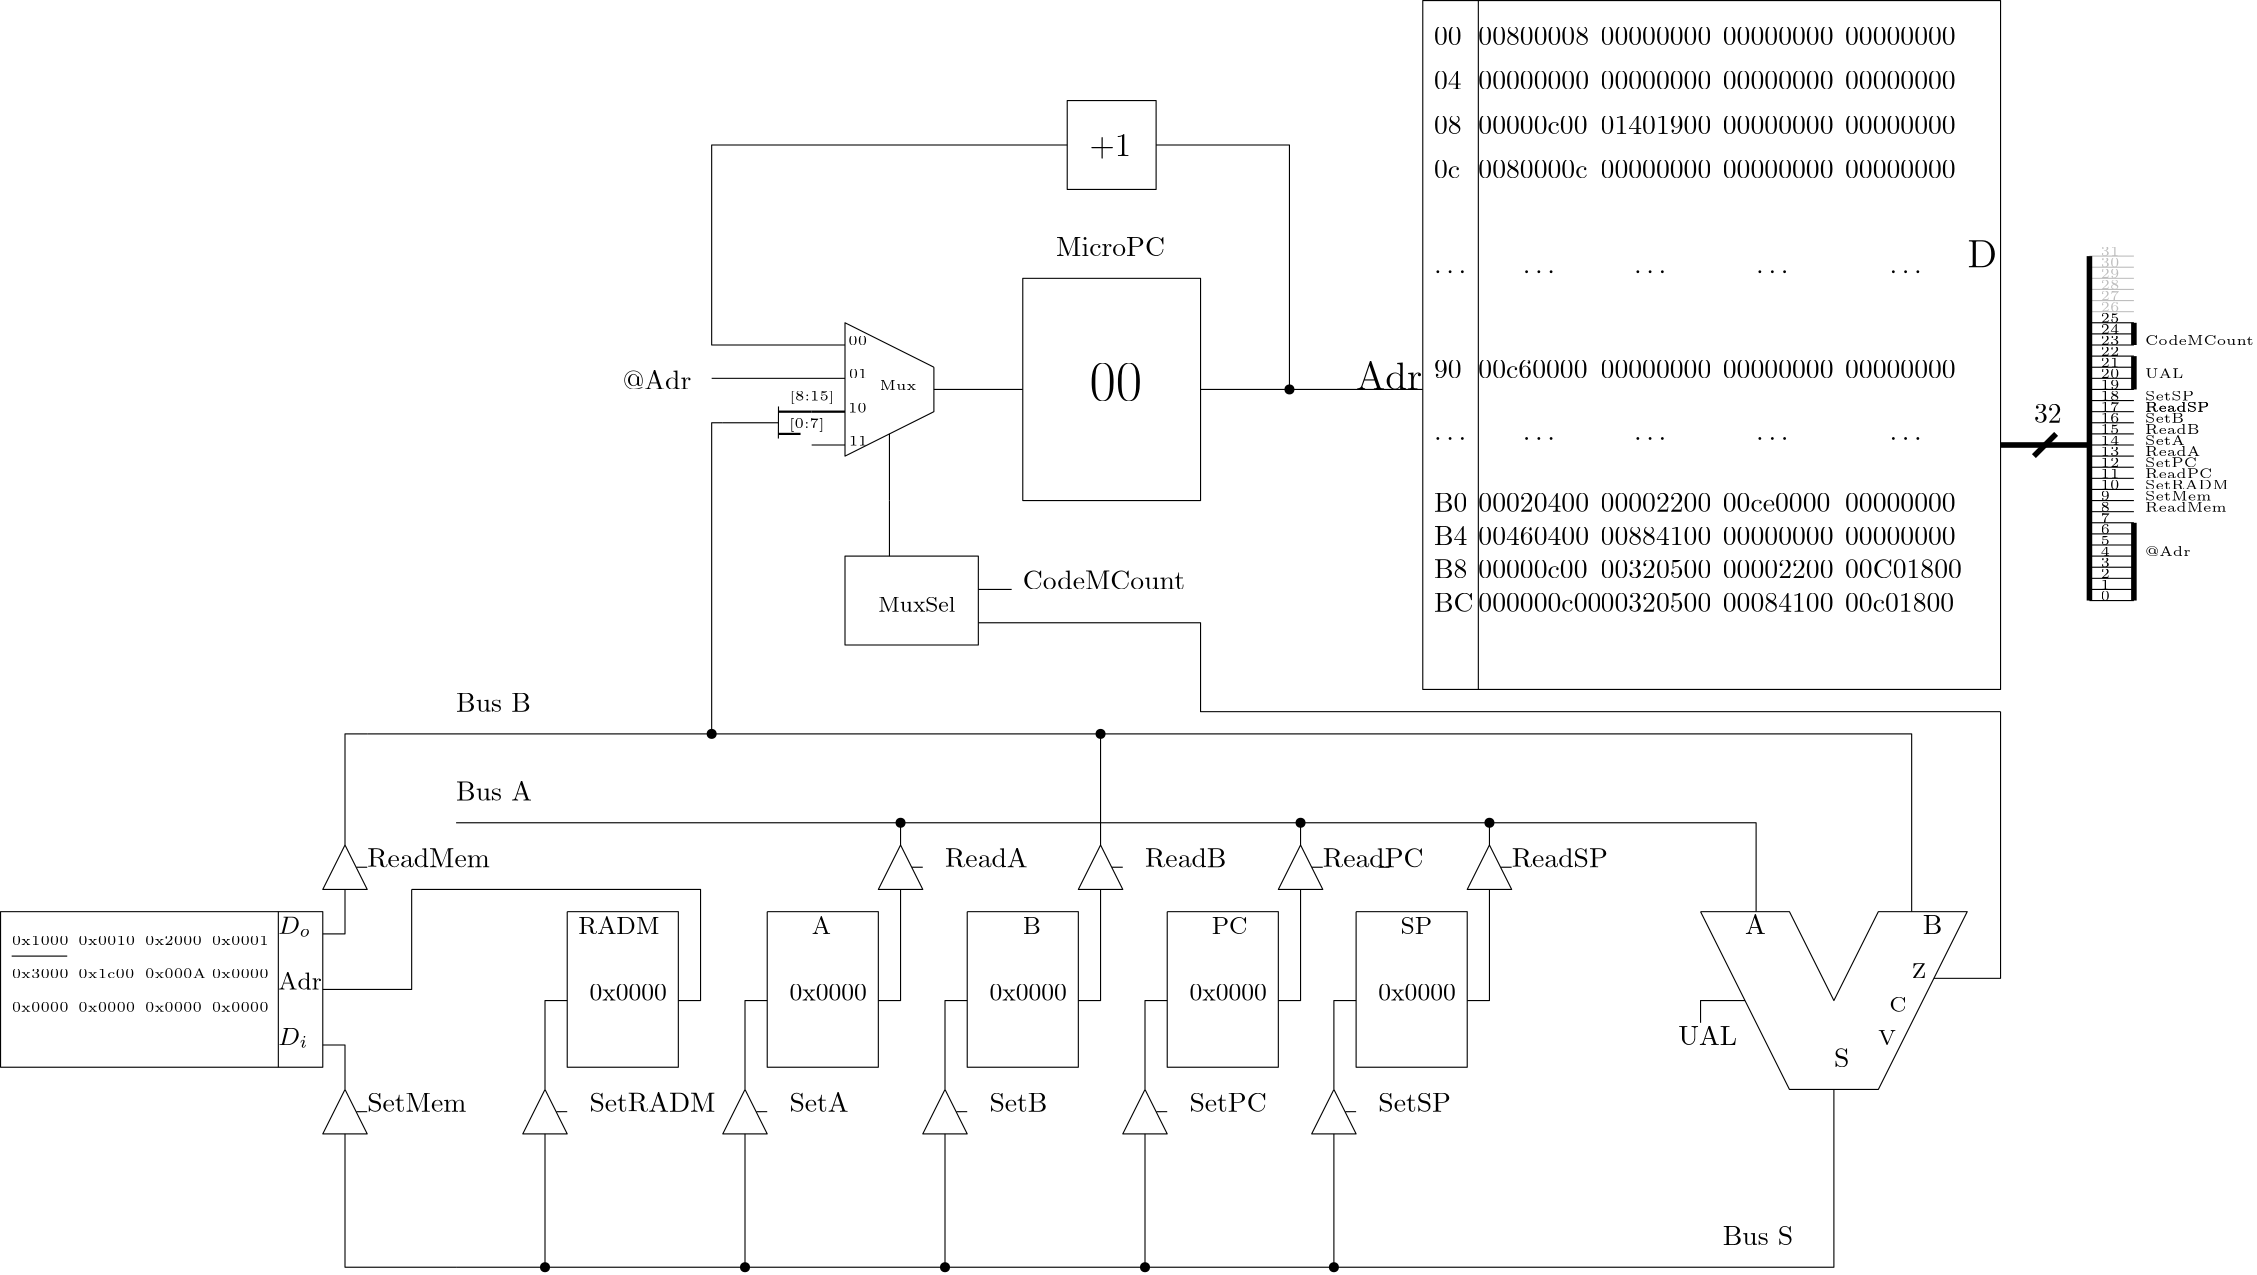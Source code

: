 <?xml version="1.0"?>
<!DOCTYPE ipe SYSTEM "ipe.dtd">
<ipe version="70107" creator="Ipe 7.1.8">
<info created="D:20150822125759" modified="D:20150826112631"/>
<ipestyle name="basic">
<symbol name="arrow/arc(spx)">
<path stroke="sym-stroke" fill="sym-stroke" pen="sym-pen">
0 0 m
-1 0.333 l
-1 -0.333 l
h
</path>
</symbol>
<symbol name="arrow/farc(spx)">
<path stroke="sym-stroke" fill="white" pen="sym-pen">
0 0 m
-1 0.333 l
-1 -0.333 l
h
</path>
</symbol>
<symbol name="arrow/ptarc(spx)">
<path stroke="sym-stroke" fill="sym-stroke" pen="sym-pen">
0 0 m
-1 0.333 l
-0.8 0 l
-1 -0.333 l
h
</path>
</symbol>
<symbol name="arrow/fptarc(spx)">
<path stroke="sym-stroke" fill="white" pen="sym-pen">
0 0 m
-1 0.333 l
-0.8 0 l
-1 -0.333 l
h
</path>
</symbol>
<symbol name="mark/circle(sx)" transformations="translations">
<path fill="sym-stroke">
0.6 0 0 0.6 0 0 e
0.4 0 0 0.4 0 0 e
</path>
</symbol>
<symbol name="mark/disk(sx)" transformations="translations">
<path fill="sym-stroke">
0.6 0 0 0.6 0 0 e
</path>
</symbol>
<symbol name="mark/fdisk(sfx)" transformations="translations">
<group>
<path fill="sym-fill">
0.5 0 0 0.5 0 0 e
</path>
<path fill="sym-stroke" fillrule="eofill">
0.6 0 0 0.6 0 0 e
0.4 0 0 0.4 0 0 e
</path>
</group>
</symbol>
<symbol name="mark/box(sx)" transformations="translations">
<path fill="sym-stroke" fillrule="eofill">
-0.6 -0.6 m
0.6 -0.6 l
0.6 0.6 l
-0.6 0.6 l
h
-0.4 -0.4 m
0.4 -0.4 l
0.4 0.4 l
-0.4 0.4 l
h
</path>
</symbol>
<symbol name="mark/square(sx)" transformations="translations">
<path fill="sym-stroke">
-0.6 -0.6 m
0.6 -0.6 l
0.6 0.6 l
-0.6 0.6 l
h
</path>
</symbol>
<symbol name="mark/fsquare(sfx)" transformations="translations">
<group>
<path fill="sym-fill">
-0.5 -0.5 m
0.5 -0.5 l
0.5 0.5 l
-0.5 0.5 l
h
</path>
<path fill="sym-stroke" fillrule="eofill">
-0.6 -0.6 m
0.6 -0.6 l
0.6 0.6 l
-0.6 0.6 l
h
-0.4 -0.4 m
0.4 -0.4 l
0.4 0.4 l
-0.4 0.4 l
h
</path>
</group>
</symbol>
<symbol name="mark/cross(sx)" transformations="translations">
<group>
<path fill="sym-stroke">
-0.43 -0.57 m
0.57 0.43 l
0.43 0.57 l
-0.57 -0.43 l
h
</path>
<path fill="sym-stroke">
-0.43 0.57 m
0.57 -0.43 l
0.43 -0.57 l
-0.57 0.43 l
h
</path>
</group>
</symbol>
<symbol name="arrow/fnormal(spx)">
<path stroke="sym-stroke" fill="white" pen="sym-pen">
0 0 m
-1 0.333 l
-1 -0.333 l
h
</path>
</symbol>
<symbol name="arrow/pointed(spx)">
<path stroke="sym-stroke" fill="sym-stroke" pen="sym-pen">
0 0 m
-1 0.333 l
-0.8 0 l
-1 -0.333 l
h
</path>
</symbol>
<symbol name="arrow/fpointed(spx)">
<path stroke="sym-stroke" fill="white" pen="sym-pen">
0 0 m
-1 0.333 l
-0.8 0 l
-1 -0.333 l
h
</path>
</symbol>
<symbol name="arrow/linear(spx)">
<path stroke="sym-stroke" pen="sym-pen">
-1 0.333 m
0 0 l
-1 -0.333 l
</path>
</symbol>
<symbol name="arrow/fdouble(spx)">
<path stroke="sym-stroke" fill="white" pen="sym-pen">
0 0 m
-1 0.333 l
-1 -0.333 l
h
-1 0 m
-2 0.333 l
-2 -0.333 l
h
</path>
</symbol>
<symbol name="arrow/double(spx)">
<path stroke="sym-stroke" fill="sym-stroke" pen="sym-pen">
0 0 m
-1 0.333 l
-1 -0.333 l
h
-1 0 m
-2 0.333 l
-2 -0.333 l
h
</path>
</symbol>
<pen name="heavier" value="0.8"/>
<pen name="fat" value="1.2"/>
<pen name="ultrafat" value="2"/>
<symbolsize name="large" value="5"/>
<symbolsize name="small" value="2"/>
<symbolsize name="tiny" value="1.1"/>
<arrowsize name="large" value="10"/>
<arrowsize name="small" value="5"/>
<arrowsize name="tiny" value="3"/>
<color name="red" value="1 0 0"/>
<color name="green" value="0 1 0"/>
<color name="blue" value="0 0 1"/>
<color name="yellow" value="1 1 0"/>
<color name="orange" value="1 0.647 0"/>
<color name="gold" value="1 0.843 0"/>
<color name="purple" value="0.627 0.125 0.941"/>
<color name="gray" value="0.745"/>
<color name="brown" value="0.647 0.165 0.165"/>
<color name="navy" value="0 0 0.502"/>
<color name="pink" value="1 0.753 0.796"/>
<color name="seagreen" value="0.18 0.545 0.341"/>
<color name="turquoise" value="0.251 0.878 0.816"/>
<color name="violet" value="0.933 0.51 0.933"/>
<color name="darkblue" value="0 0 0.545"/>
<color name="darkcyan" value="0 0.545 0.545"/>
<color name="darkgray" value="0.663"/>
<color name="darkgreen" value="0 0.392 0"/>
<color name="darkmagenta" value="0.545 0 0.545"/>
<color name="darkorange" value="1 0.549 0"/>
<color name="darkred" value="0.545 0 0"/>
<color name="lightblue" value="0.678 0.847 0.902"/>
<color name="lightcyan" value="0.878 1 1"/>
<color name="lightgray" value="0.827"/>
<color name="lightgreen" value="0.565 0.933 0.565"/>
<color name="lightyellow" value="1 1 0.878"/>
<dashstyle name="dashed" value="[4] 0"/>
<dashstyle name="dotted" value="[1 3] 0"/>
<dashstyle name="dash dotted" value="[4 2 1 2] 0"/>
<dashstyle name="dash dot dotted" value="[4 2 1 2 1 2] 0"/>
<textsize name="large" value="\large"/>
<textsize name="Large" value="\Large"/>
<textsize name="LARGE" value="\LARGE"/>
<textsize name="huge" value="\huge"/>
<textsize name="Huge" value="\Huge"/>
<textsize name="small" value="\small"/>
<textsize name="footnote" value="\footnotesize"/>
<textsize name="tiny" value="\tiny"/>
<textstyle name="center" begin="\begin{center}" end="\end{center}"/>
<textstyle name="itemize" begin="\begin{itemize}" end="\end{itemize}"/>
<textstyle name="item" begin="\begin{itemize}\item{}" end="\end{itemize}"/>
<gridsize name="4 pts" value="4"/>
<gridsize name="8 pts (~3 mm)" value="8"/>
<gridsize name="16 pts (~6 mm)" value="16"/>
<gridsize name="32 pts (~12 mm)" value="32"/>
<gridsize name="10 pts (~3.5 mm)" value="10"/>
<gridsize name="20 pts (~7 mm)" value="20"/>
<gridsize name="14 pts (~5 mm)" value="14"/>
<gridsize name="28 pts (~10 mm)" value="28"/>
<gridsize name="56 pts (~20 mm)" value="56"/>
<anglesize name="90 deg" value="90"/>
<anglesize name="60 deg" value="60"/>
<anglesize name="45 deg" value="45"/>
<anglesize name="30 deg" value="30"/>
<anglesize name="22.5 deg" value="22.5"/>
<tiling name="falling" angle="-60" step="4" width="1"/>
<tiling name="rising" angle="30" step="4" width="1"/>
</ipestyle>
<ipestyle name="bigpaper">
<layout paper="10000 6000" origin="0 0" frame="10000 6000"/>
<titlestyle pos="10 10" size="LARGE" color="title"  valign="baseline"/>
</ipestyle>
<page>
<layer name="alpha"/>
<view layers="alpha" active="alpha"/>
<path layer="alpha" matrix="1 0 0 1 196 0" stroke="black">
416 704 m
448 704 l
464 672 l
480 704 l
512 704 l
480 640 l
448 640 l
416 704 l
</path>
<path matrix="1 0 0 1 84 0" stroke="black">
336 704 m
376 704 l
376 648 l
336 648 l
336 704 l
</path>
<path matrix="1 0 0 1 12 0" stroke="black">
336 704 m
376 704 l
376 648 l
336 648 l
336 704 l
</path>
<path matrix="1 0 0 1 -60 0" stroke="black">
336 704 m
376 704 l
376 648 l
336 648 l
336 704 l
</path>
<path matrix="1 0 0 1 -132 0" stroke="black">
336 704 m
376 704 l
376 648 l
336 648 l
336 704 l
</path>
<path matrix="1 0 0 1 84 0" stroke="black">
312 728 m
304 712 l
320 712 l
312 728 l
</path>
<path matrix="1 0 0 1 84 0" stroke="black">
320 720 m
316.101 719.993 l
</path>
<path matrix="1 0 0 1 156 0" stroke="black">
312 728 m
304 712 l
320 712 l
312 728 l
</path>
<path matrix="1 0 0 1 156 0" stroke="black">
320 720 m
316.101 719.993 l
</path>
<path matrix="1 0 0 1 12 0" stroke="black">
312 728 m
304 712 l
320 712 l
312 728 l
</path>
<path matrix="1 0 0 1 12 0" stroke="black">
320 720 m
316.101 719.993 l
</path>
<path matrix="1 0 0 1 -116 -88" stroke="black">
312 728 m
304 712 l
320 712 l
312 728 l
</path>
<path matrix="1 0 0 1 -116 -88" stroke="black">
320 720 m
316.101 719.993 l
</path>
<path matrix="1 0 0 1 -44 -88" stroke="black">
312 728 m
304 712 l
320 712 l
312 728 l
</path>
<path matrix="1 0 0 1 -44 -88" stroke="black">
320 720 m
316.101 719.993 l
</path>
<path matrix="1 0 0 1 28 -88" stroke="black">
312 728 m
304 712 l
320 712 l
312 728 l
</path>
<path matrix="1 0 0 1 28 -88" stroke="black">
320 720 m
316.101 719.993 l
</path>
<path matrix="1 0 0 1 100 -88" stroke="black">
312 728 m
304 712 l
320 712 l
312 728 l
</path>
<path matrix="1 0 0 1 100 -88" stroke="black">
320 720 m
316.101 719.993 l
</path>
<path stroke="black">
116 704 m
116 648 l
0 648 l
0 704 l
h
</path>
<path matrix="1 0 0 1 84 0" stroke="black">
384 728 m
384 736 l
</path>
<path matrix="1 0 0 1 84 0" stroke="black">
240 728 m
240 736 l
</path>
<path matrix="1 0 0 1 84 0" stroke="black">
312 728 m
312 768 l
</path>
<path stroke="black">
132 768 m
688 768 l
688 704 l
</path>
<path stroke="black">
632 704 m
632 736 l
164 736 l
</path>
<use matrix="1 0 0 1 84 0" name="mark/disk(sx)" pos="240 736" size="normal" stroke="black"/>
<use matrix="1 0 0 1 84 0" name="mark/disk(sx)" pos="384 736" size="normal" stroke="black"/>
<use matrix="1 0 0 1 84 0" name="mark/disk(sx)" pos="312 768" size="normal" stroke="black"/>
<path stroke="black">
660 640 m
660 576 l
164 576 l
</path>
<path matrix="1 0 0 1 84 0" stroke="black">
184 624 m
184 576 l
</path>
<path matrix="1 0 0 1 84 0" stroke="black">
256 624 m
256 576 l
</path>
<path matrix="1 0 0 1 84 0" stroke="black">
328 624 m
328 576 l
</path>
<path matrix="1 0 0 1 84 0" stroke="black">
328 640 m
328 672 l
336 672 l
</path>
<path matrix="1 0 0 1 84 0" stroke="black">
376 672 m
384 672 l
384 712 l
</path>
<path matrix="1 0 0 1 84 0" stroke="black">
304 672 m
312 672 l
312 712 l
</path>
<path matrix="1 0 0 1 84 0" stroke="black">
232 672 m
240 672 l
240 712 l
</path>
<path matrix="1 0 0 1 36 0" stroke="black">
208 672 m
216 672 l
216 712 l
112 712 l
</path>
<path matrix="1 0 0 1 84 0" stroke="black">
112 640 m
112 672 l
120 672 l
</path>
<path matrix="1 0 0 1 84 0" stroke="black">
112 624 m
112 576 l
</path>
<path matrix="1 0 0 1 -188 -88" stroke="black">
312 728 m
304 712 l
320 712 l
312 728 l
</path>
<path matrix="1 0 0 1 -188 -88" stroke="black">
320 720 m
316.101 719.993 l
</path>
<path matrix="1 0 0 1 -188 0" stroke="black">
312 728 m
304 712 l
320 712 l
312 728 l
</path>
<path matrix="1 0 0 1 -188 0" stroke="black">
320 720 m
316.101 719.993 l
</path>
<path matrix="1 0 0 1 52 0" stroke="black">
72 640 m
72 656 l
64 656 l
</path>
<path matrix="1 0 0 1 52 0" stroke="black">
64 696 m
72 696 l
72 712 l
</path>
<path matrix="1 0 0 1 52 0" stroke="black">
72 728 m
72 768 l
80 768 l
</path>
<use matrix="1 0 0 1 84 0" name="mark/disk(sx)" pos="256 576" size="normal" stroke="black"/>
<use matrix="1 0 0 1 84 0" name="mark/disk(sx)" pos="328 576" size="normal" stroke="black"/>
<use matrix="1 0 0 1 84 0" name="mark/disk(sx)" pos="184 576" size="normal" stroke="black"/>
<use matrix="1 0 0 1 84 0" name="mark/disk(sx)" pos="112 576" size="normal" stroke="black"/>
<path matrix="1 0 0 1 36 0" stroke="black">
128 576 m
88 576 l
88 624 l
</path>
<text matrix="1 0 0 1 52 0" transformations="translations" pos="80 632" stroke="black" type="label" width="35.7" height="6.808" depth="0" valign="baseline">SetMem</text>
<text matrix="1 0 0 1 84 0" transformations="translations" pos="128 632" stroke="black" type="label" width="45.385" height="6.808" depth="0" valign="baseline">SetRADM</text>
<text matrix="1 0 0 1 84 0" transformations="translations" pos="200 632" stroke="black" type="label" width="21.309" height="6.808" depth="0" valign="baseline">SetA</text>
<text matrix="1 0 0 1 84 0" transformations="translations" pos="272 632" stroke="black" type="label" width="20.894" height="6.808" depth="0" valign="baseline">SetB</text>
<text matrix="1 0 0 1 84 0" transformations="translations" pos="344 632" stroke="black" type="label" width="27.812" height="6.808" depth="0" valign="baseline">SetPC</text>
<text matrix="1 0 0 1 84 0" transformations="translations" pos="256 720" stroke="black" type="label" width="29.75" height="6.918" depth="0" valign="baseline">ReadA</text>
<text matrix="1 0 0 1 84 0" transformations="translations" pos="328 720" stroke="black" type="label" width="29.334" height="6.918" depth="0" valign="baseline">ReadB</text>
<text matrix="1 0 0 1 84 0" transformations="translations" pos="392 720" stroke="black" type="label" width="36.253" height="6.918" depth="0" valign="baseline">ReadPC</text>
<text matrix="1 0 0 1 196 0" transformations="translations" pos="432 696" stroke="black" type="label" width="7.472" height="6.808" depth="0" valign="baseline">A</text>
<text matrix="1 0 0 1 196 0" transformations="translations" pos="496 696" stroke="black" type="label" width="7.057" height="6.808" depth="0" valign="baseline">B</text>
<text matrix="1 0 0 1 196 0" transformations="translations" pos="464 648" stroke="black" type="label" width="5.535" height="6.808" depth="0" valign="baseline">S</text>
<text matrix="1 0 0 1 76 -16" transformations="translations" pos="528 672" stroke="black" type="label" width="21.171" height="6.808" depth="0" valign="baseline">UAL</text>
<path matrix="1 0 0 1 196 0" stroke="black">
432 672 m
416 672 l
416 664 l
</path>
<text matrix="1 0 0 1 36 0" transformations="translations" pos="64 696" stroke="black" type="label" width="11.758" height="6.133" depth="0.99" valign="baseline" size="small">$D_o$</text>
<text matrix="1 0 0 1 36 0" transformations="translations" pos="64 656" stroke="black" type="label" width="10.761" height="6.133" depth="0.99" valign="baseline" size="small">$D_i$</text>
<text matrix="1 0 0 1 36 -4" transformations="translations" pos="64 680" stroke="black" type="label" width="15.634" height="6.227" depth="0" valign="baseline" size="small">Adr</text>
<path matrix="1 0 0 1 36 0" stroke="black">
112 712 m
112 676 l
80 676 l
</path>
<text matrix="1 0 0 1 52 0" transformations="translations" pos="112 776" stroke="black" type="label" width="26.899" height="6.808" depth="0" valign="baseline">Bus B</text>
<text matrix="1 0 0 1 36 0" transformations="translations" pos="128 744" stroke="black" type="label" width="27.314" height="6.808" depth="0" valign="baseline">Bus A</text>
<text matrix="1 0 0 1 148 0" transformations="translations" pos="472 584" stroke="black" type="label" width="25.377" height="6.808" depth="0" valign="baseline">Bus S</text>
<text matrix="1 0 0 1 32 0" transformations="translations" pos="176 696" stroke="black" type="label" width="29.178" height="6.127" depth="0" valign="baseline" size="small">RADM</text>
<text matrix="1 0 0 1 36 0" transformations="translations" pos="256 696" stroke="black" type="label" width="6.91" height="6.127" depth="0" valign="baseline" size="small">A</text>
<text matrix="1 0 0 1 36 0" transformations="translations" pos="332 696" stroke="black" type="label" width="6.527" height="6.127" depth="0" valign="baseline" size="small">B</text>
<text matrix="1 0 0 1 36 0" transformations="translations" pos="400 696" stroke="black" type="label" width="12.926" height="6.127" depth="0" valign="baseline" size="small">PC</text>
<path matrix="1 0 0 1 36 0" stroke="black">
232 640 m
232 672 l
240 672 l
</path>
<path matrix="1 0 0 1 36 0" stroke="black">
304 640 m
304 672 l
312 672 l
</path>
<text matrix="1 0 0 1 32 -4" transformations="translations" pos="180 676" stroke="black" type="label" width="27.902" height="5.778" depth="0" valign="baseline" size="small">0x0000</text>
<text matrix="1 0 0 1 104 -4" transformations="translations" pos="180 676" stroke="black" type="label" width="27.902" height="5.778" depth="0" valign="baseline" size="small">0x0000</text>
<text matrix="1 0 0 1 176 -4" transformations="translations" pos="180 676" stroke="black" type="label" width="27.902" height="5.778" depth="0" valign="baseline" size="small">0x0000</text>
<text matrix="1 0 0 1 248 -4" transformations="translations" pos="180 676" stroke="black" type="label" width="27.902" height="5.778" depth="0" valign="baseline" size="small">0x0000</text>
<text matrix="1 0 0 1 52 88" transformations="translations" pos="80 632" stroke="black" type="label" width="44.14" height="6.918" depth="0" valign="baseline">ReadMem</text>
<text matrix="1 0 0 1 -16 -4" transformations="translations" pos="20 696" stroke="black" type="label" width="20.514" height="3.21" depth="0" valign="baseline" size="tiny">0x1000</text>
<text matrix="1 0 0 1 56 -4" transformations="translations" pos="20 696" stroke="black" type="label" width="20.514" height="3.21" depth="0" valign="baseline" size="tiny">0x0001</text>
<text matrix="1 0 0 1 32 -16" transformations="translations" pos="20 696" stroke="black" type="label" width="22.008" height="3.386" depth="0" valign="baseline" size="tiny">0x000A</text>
<path matrix="1 0 0 1 4 0" stroke="black">
96 704 m
96 648 l
</path>
<text matrix="1 0 0 1 56 -16" transformations="translations" pos="20 696" stroke="black" type="label" width="20.514" height="3.21" depth="0" valign="baseline" size="tiny">0x0000</text>
<text matrix="1 0 0 1 -16 -28" transformations="translations" pos="20 696" stroke="black" type="label" width="20.514" height="3.21" depth="0" valign="baseline" size="tiny">0x0000</text>
<text matrix="1 0 0 1 8 -28" transformations="translations" pos="20 696" stroke="black" type="label" width="20.514" height="3.21" depth="0" valign="baseline" size="tiny">0x0000</text>
<text matrix="1 0 0 1 32 -28" transformations="translations" pos="20 696" stroke="black" type="label" width="20.514" height="3.21" depth="0" valign="baseline" size="tiny">0x0000</text>
<text matrix="1 0 0 1 56 -28" transformations="translations" pos="20 696" stroke="black" type="label" width="20.514" height="3.21" depth="0" valign="baseline" size="tiny">0x0000</text>
<path stroke="black">
4 688 m
24 688 l
</path>
<path matrix="1 0 0 1 180 0" stroke="black">
320 720 m
316.101 719.993 l
</path>
<text matrix="1 0 0 1 32 -4" transformations="translations" pos="20 696" stroke="black" type="label" width="20.514" height="3.21" depth="0" valign="baseline" size="tiny">0x2000</text>
<text matrix="1 0 0 1 8 -4" transformations="translations" pos="20 696" stroke="black" type="label" width="20.514" height="3.21" depth="0" valign="baseline" size="tiny">0x0010</text>
<text matrix="1 0 0 1 8 -16" transformations="translations" pos="20 696" stroke="black" type="label" width="20.168" height="3.21" depth="0" valign="baseline" size="tiny">0x1c00</text>
<text matrix="1 0 0 1 -16 -16" transformations="translations" pos="20 696" stroke="black" type="label" width="20.514" height="3.21" depth="0" valign="baseline" size="tiny">0x3000</text>
<path matrix="1 0 0 1 176 292" stroke="black">
192 640 m
192 560 l
256 560 l
256 640 l
h
</path>
<text matrix="1 0 0 1 188 284" transformations="translations" pos="192 656" stroke="black" type="label" width="39.186" height="6.808" depth="0" valign="baseline">MicroPC</text>
<path matrix="1 0 0 1 176 292" stroke="black">
256 600 m
336 600 l
</path>
<path matrix="1 0 0 1 176 292" stroke="black">
288 600 m
288 688 l
240 688 l
</path>
<path matrix="1 0 0 1 192 292" stroke="black">
192 704 m
192 672 l
224 672 l
224 704 l
h
</path>
<text matrix="1 0 0 1 196 288" transformations="translations" pos="196 688" stroke="black" type="label" width="14.958" height="7.708" depth="0.91" valign="baseline" size="large">+1</text>
<path matrix="1 0 0 1 176 292" stroke="black">
208 688 m
80 688 l
80 616 l
128 616 l
</path>
<path matrix="1 0 0 1 176 292" stroke="black">
192 600 m
160 600 l
</path>
<path matrix="1 0 0 1 208 240" stroke="black" pen="heavier">
96 644 m
84 644 l
</path>
<path matrix="1 0 0 1 176 292" stroke="black">
160 608 m
160 592 l
128 576 l
128 624 l
160 608 l
</path>
<text matrix="1 0 0 1 180.455 295.818" transformations="translations" pos="136 596" stroke="black" type="label" width="13.221" height="3.386" depth="0" valign="baseline" size="tiny">Mux</text>
<path matrix="1 0 0 1 176 292" stroke="black">
144 584 m
144 560 l
</path>
<text matrix="1 0 0 1 236 272" transformations="translations" pos="132 548" stroke="black" type="label" width="58.392" height="6.918" depth="0" valign="baseline">CodeMCount</text>
<text matrix="1 0 0 1 184 292" transformations="translations" pos="208 596" stroke="black" type="label" width="18.952" height="13.319" depth="0" valign="baseline" size="huge">00</text>
<path stroke="black">
512 1032 m
512 784 l
720 784 l
720 1032 l
h
</path>
<text matrix="1 0 0 1 180 364" transformations="translations" pos="352 652" stroke="black" type="label" width="39.851" height="6.42" depth="0" valign="baseline">00800008</text>
<text matrix="1 0 0 1 224 364" transformations="translations" pos="352 652" stroke="black" type="label" width="39.851" height="6.42" depth="0" valign="baseline">00000000</text>
<text matrix="1 0 0 1 268 364" transformations="translations" pos="352 652" stroke="black" type="label" width="39.851" height="6.42" depth="0" valign="baseline">00000000</text>
<text matrix="1 0 0 1 312 364" transformations="translations" pos="352 652" stroke="black" type="label" width="39.851" height="6.42" depth="0" valign="baseline">00000000</text>
<path stroke="black">
532 1032 m
532 784 l
</path>
<text matrix="1 0 0 1 168 284" transformations="translations" pos="320 608" stroke="black" type="label" width="23.797" height="9.963" depth="0" valign="baseline" size="Large">Adr</text>
<text matrix="1 0 0 1 176 360" transformations="translations" pos="532 576" stroke="black" type="label" width="10.728" height="9.803" depth="0" valign="baseline" size="Large">D</text>
<text matrix="1 0 0 1 308 420" transformations="translations" pos="208 596" stroke="black" type="label" width="9.963" height="6.42" depth="0" valign="baseline">00</text>
<text matrix="1 0 0 1 308 404" transformations="translations" pos="208 596" stroke="black" type="label" width="9.963" height="6.42" depth="0" valign="baseline">04</text>
<text matrix="1 0 0 1 308 388" transformations="translations" pos="208 596" stroke="black" type="label" width="9.963" height="6.42" depth="0" valign="baseline">08</text>
<text matrix="1 0 0 1 308 372" transformations="translations" pos="208 596" stroke="black" type="label" width="9.409" height="6.42" depth="0" valign="baseline">0c</text>
<text matrix="1 0 0 1 180 348" transformations="translations" pos="352 652" stroke="black" type="label" width="39.851" height="6.42" depth="0" valign="baseline">00000000</text>
<text matrix="1 0 0 1 224 348" transformations="translations" pos="352 652" stroke="black" type="label" width="39.851" height="6.42" depth="0" valign="baseline">00000000</text>
<text matrix="1 0 0 1 268 348" transformations="translations" pos="352 652" stroke="black" type="label" width="39.851" height="6.42" depth="0" valign="baseline">00000000</text>
<text matrix="1 0 0 1 312 348" transformations="translations" pos="352 652" stroke="black" type="label" width="39.851" height="6.42" depth="0" valign="baseline">00000000</text>
<text matrix="1 0 0 1 180 332" transformations="translations" pos="352 652" stroke="black" type="label" width="39.297" height="6.42" depth="0" valign="baseline">00000c00</text>
<text matrix="1 0 0 1 224 332" transformations="translations" pos="352 652" stroke="black" type="label" width="39.851" height="6.42" depth="0" valign="baseline">01401900</text>
<text matrix="1 0 0 1 268 332" transformations="translations" pos="352 652" stroke="black" type="label" width="39.851" height="6.42" depth="0" valign="baseline">00000000</text>
<text matrix="1 0 0 1 312 332" transformations="translations" pos="352 652" stroke="black" type="label" width="39.851" height="6.42" depth="0" valign="baseline">00000000</text>
<text matrix="1 0 0 1 180 316" transformations="translations" pos="352 652" stroke="black" type="label" width="39.297" height="6.42" depth="0" valign="baseline">0080000c</text>
<text matrix="1 0 0 1 224 316" transformations="translations" pos="352 652" stroke="black" type="label" width="39.851" height="6.42" depth="0" valign="baseline">00000000</text>
<text matrix="1 0 0 1 268 316" transformations="translations" pos="352 652" stroke="black" type="label" width="39.851" height="6.42" depth="0" valign="baseline">00000000</text>
<text matrix="1 0 0 1 312 316" transformations="translations" pos="352 652" stroke="black" type="label" width="39.851" height="6.42" depth="0" valign="baseline">00000000</text>
<use matrix="1 0 0 1 176 292" name="mark/disk(sx)" pos="288 600" size="normal" stroke="black"/>
<path matrix="1 0 0 1 240 224" stroke="gray">
512 716 m
528 716 l
</path>
<path matrix="1 0 0 1 240 220" stroke="gray">
512 716 m
528 716 l
</path>
<path matrix="1 0 0 1 240 216" stroke="gray">
512 716 m
528 716 l
</path>
<path matrix="1 0 0 1 240 212" stroke="gray">
512 716 m
528 716 l
</path>
<path matrix="1 0 0 1 240 208" stroke="gray">
512 716 m
528 716 l
</path>
<path matrix="1 0 0 1 240 204" stroke="gray">
512 716 m
528 716 l
</path>
<path matrix="1 0 0 1 240 200" stroke="black">
512 716 m
528 716 l
</path>
<path matrix="1 0 0 1 240 196" stroke="black">
512 716 m
528 716 l
</path>
<path matrix="1 0 0 1 240 192" stroke="black">
512 716 m
528 716 l
</path>
<path matrix="1 0 0 1 240 188" stroke="black">
512 716 m
528 716 l
</path>
<path matrix="1 0 0 1 240 184" stroke="black">
512 716 m
528 716 l
</path>
<path matrix="1 0 0 1 240 180" stroke="black">
512 716 m
528 716 l
</path>
<path matrix="1 0 0 1 240 176" stroke="black">
512 716 m
528 716 l
</path>
<path matrix="1 0 0 1 240 172" stroke="black">
512 716 m
528 716 l
</path>
<path matrix="1 0 0 1 240 168" stroke="black">
512 716 m
528 716 l
</path>
<path matrix="1 0 0 1 240 164" stroke="black">
512 716 m
528 716 l
</path>
<path matrix="1 0 0 1 240 160" stroke="black">
512 716 m
528 716 l
</path>
<path matrix="1 0 0 1 240 156" stroke="black">
512 716 m
528 716 l
</path>
<path matrix="1 0 0 1 240 152" stroke="black">
512 716 m
528 716 l
</path>
<path matrix="1 0 0 1 240 148" stroke="black">
512 716 m
528 716 l
</path>
<path matrix="1 0 0 1 240 144" stroke="black">
512 716 m
528 716 l
</path>
<path matrix="1 0 0 1 240 140" stroke="black">
512 716 m
528 716 l
</path>
<path matrix="1 0 0 1 240 136" stroke="black">
512 716 m
528 716 l
</path>
<path matrix="1 0 0 1 240 132" stroke="black">
512 716 m
528 716 l
</path>
<path matrix="1 0 0 1 240 128" stroke="black">
512 716 m
528 716 l
</path>
<path matrix="1 0 0 1 240 124" stroke="black">
512 716 m
528 716 l
</path>
<path matrix="1 0 0 1 240 120" stroke="black">
512 716 m
528 716 l
</path>
<path matrix="1 0 0 1 240 116" stroke="black">
512 716 m
528 716 l
</path>
<path matrix="1 0 0 1 240 112" stroke="black">
512 716 m
528 716 l
</path>
<path matrix="1 0 0 1 240 108" stroke="black">
512 716 m
528 716 l
</path>
<path matrix="1 0 0 1 240 104" stroke="black">
512 716 m
528 716 l
</path>
<path matrix="1 0 0 1 240 100" stroke="black">
512 716 m
528 716 l
</path>
<path matrix="1 0 0 1 240 240" stroke="black" pen="ultrafat">
480 632 m
512 632 l
</path>
<path matrix="1 0 0 1 240 240" stroke="black" pen="ultrafat">
512 700 m
512 576 l
</path>
<path matrix="1 0 0 1 240 240" stroke="black" pen="ultrafat">
500 636 m
492 628 l
</path>
<text matrix="1 0 0 1 240 240" transformations="translations" pos="492 640" stroke="black" type="label" width="9.963" height="6.42" depth="0" valign="baseline">$32$</text>
<text matrix="1 0 0 1 240 240" transformations="translations" pos="516 576" stroke="black" type="label" width="3.39" height="3.21" depth="0" valign="baseline" size="tiny">0</text>
<text matrix="1 0 0 1 240 244" transformations="translations" pos="516 576" stroke="black" type="label" width="3.39" height="3.21" depth="0" valign="baseline" size="tiny">1</text>
<text matrix="1 0 0 1 240 248" transformations="translations" pos="516 576" stroke="black" type="label" width="3.39" height="3.21" depth="0" valign="baseline" size="tiny">2</text>
<text matrix="1 0 0 1 240 252" transformations="translations" pos="516 576" stroke="black" type="label" width="3.39" height="3.21" depth="0" valign="baseline" size="tiny">3</text>
<text matrix="1 0 0 1 240 256" transformations="translations" pos="516 576" stroke="black" type="label" width="3.39" height="3.21" depth="0" valign="baseline" size="tiny">4</text>
<text matrix="1 0 0 1 240 260" transformations="translations" pos="516 576" stroke="black" type="label" width="3.39" height="3.21" depth="0" valign="baseline" size="tiny">5</text>
<text matrix="1 0 0 1 240 264" transformations="translations" pos="516 576" stroke="black" type="label" width="3.39" height="3.21" depth="0" valign="baseline" size="tiny">6</text>
<text matrix="1 0 0 1 240 268" transformations="translations" pos="516 576" stroke="black" type="label" width="3.39" height="3.21" depth="0" valign="baseline" size="tiny">7</text>
<text matrix="1 0 0 1 240 272" transformations="translations" pos="516 576" stroke="black" type="label" width="3.39" height="3.21" depth="0" valign="baseline" size="tiny">8</text>
<text matrix="1 0 0 1 240 276" transformations="translations" pos="516 576" stroke="black" type="label" width="3.39" height="3.21" depth="0" valign="baseline" size="tiny">9</text>
<text matrix="1 0 0 1 240 280" transformations="translations" pos="516 576" stroke="black" type="label" width="6.78" height="3.21" depth="0" valign="baseline" size="tiny">10</text>
<text matrix="1 0 0 1 240 284" transformations="translations" pos="516 576" stroke="black" type="label" width="6.78" height="3.21" depth="0" valign="baseline" size="tiny">11</text>
<text matrix="1 0 0 1 240 288" transformations="translations" pos="516 576" stroke="black" type="label" width="6.78" height="3.21" depth="0" valign="baseline" size="tiny">12</text>
<text matrix="1 0 0 1 240 292" transformations="translations" pos="516 576" stroke="black" type="label" width="6.78" height="3.21" depth="0" valign="baseline" size="tiny">13</text>
<text matrix="1 0 0 1 240 296" transformations="translations" pos="516 576" stroke="black" type="label" width="6.78" height="3.21" depth="0" valign="baseline" size="tiny">14</text>
<text matrix="1 0 0 1 240 300" transformations="translations" pos="516 576" stroke="black" type="label" width="6.78" height="3.21" depth="0" valign="baseline" size="tiny">15</text>
<text matrix="1 0 0 1 240 304" transformations="translations" pos="516 576" stroke="black" type="label" width="6.78" height="3.21" depth="0" valign="baseline" size="tiny">16</text>
<text matrix="1 0 0 1 240 308" transformations="translations" pos="516 576" stroke="black" type="label" width="6.78" height="3.21" depth="0" valign="baseline" size="tiny">17</text>
<text matrix="1 0 0 1 240 312" transformations="translations" pos="516 576" stroke="black" type="label" width="6.78" height="3.21" depth="0" valign="baseline" size="tiny">18</text>
<text matrix="1 0 0 1 240 316" transformations="translations" pos="516 576" stroke="black" type="label" width="6.78" height="3.21" depth="0" valign="baseline" size="tiny">19</text>
<text matrix="1 0 0 1 240 320" transformations="translations" pos="516 576" stroke="black" type="label" width="6.78" height="3.21" depth="0" valign="baseline" size="tiny">20</text>
<text matrix="1 0 0 1 240 324" transformations="translations" pos="516 576" stroke="black" type="label" width="6.78" height="3.21" depth="0" valign="baseline" size="tiny">21</text>
<text matrix="1 0 0 1 240 328" transformations="translations" pos="516 576" stroke="black" type="label" width="6.78" height="3.21" depth="0" valign="baseline" size="tiny">22</text>
<text matrix="1 0 0 1 240 332" transformations="translations" pos="516 576" stroke="black" type="label" width="6.78" height="3.21" depth="0" valign="baseline" size="tiny">23</text>
<text matrix="1 0 0 1 240 336" transformations="translations" pos="516 576" stroke="black" type="label" width="6.78" height="3.21" depth="0" valign="baseline" size="tiny">24</text>
<text matrix="1 0 0 1 240 340" transformations="translations" pos="516 576" stroke="black" type="label" width="6.78" height="3.21" depth="0" valign="baseline" size="tiny">25</text>
<text matrix="1 0 0 1 240 344" transformations="translations" pos="516 576" stroke="gray" type="label" width="6.78" height="3.21" depth="0" valign="baseline" size="tiny">26</text>
<text matrix="1 0 0 1 240 348" transformations="translations" pos="516 576" stroke="gray" type="label" width="6.78" height="3.21" depth="0" valign="baseline" size="tiny">27</text>
<text matrix="1 0 0 1 240 352" transformations="translations" pos="516 576" stroke="gray" type="label" width="6.78" height="3.21" depth="0" valign="baseline" size="tiny">28</text>
<text matrix="1 0 0 1 240 356" transformations="translations" pos="516 576" stroke="gray" type="label" width="6.78" height="3.21" depth="0" valign="baseline" size="tiny">29</text>
<text matrix="1 0 0 1 240 360" transformations="translations" pos="516 576" stroke="gray" type="label" width="6.78" height="3.21" depth="0" valign="baseline" size="tiny">30</text>
<text matrix="1 0 0 1 240 364" transformations="translations" pos="516 576" stroke="gray" type="label" width="6.78" height="3.21" depth="0" valign="baseline" size="tiny">31</text>
<text matrix="1 0 0 1 240 240" transformations="translations" pos="532 608" stroke="black" type="label" width="29.432" height="3.459" depth="0" valign="baseline" size="tiny">ReadMem</text>
<text matrix="1 0 0 1 240 240" transformations="translations" pos="532 612" stroke="black" type="label" width="23.911" height="3.386" depth="0" valign="baseline" size="tiny">SetMem</text>
<text matrix="1 0 0 1 240 244" transformations="translations" pos="532 612" stroke="black" type="label" width="30.117" height="3.386" depth="0" valign="baseline" size="tiny">SetRADM</text>
<text matrix="1 0 0 1 240 248" transformations="translations" pos="532 612" stroke="black" type="label" width="24.257" height="3.459" depth="0" valign="baseline" size="tiny">ReadPC</text>
<text matrix="1 0 0 1 240 252" transformations="translations" pos="532 612" stroke="black" type="label" width="18.736" height="3.386" depth="0" valign="baseline" size="tiny">SetPC</text>
<text matrix="1 0 0 1 240 256" transformations="translations" pos="532 612" stroke="black" type="label" width="19.884" height="3.459" depth="0" valign="baseline" size="tiny">ReadA</text>
<text matrix="1 0 0 1 240 260" transformations="translations" pos="532 612" stroke="black" type="label" width="14.363" height="3.386" depth="0" valign="baseline" size="tiny">SetA</text>
<text matrix="1 0 0 1 240 264" transformations="translations" pos="532 612" stroke="black" type="label" width="19.656" height="3.459" depth="0" valign="baseline" size="tiny">ReadB</text>
<text matrix="1 0 0 1 240 268" transformations="translations" pos="532 612" stroke="black" type="label" width="14.135" height="3.386" depth="0" valign="baseline" size="tiny">SetB</text>
<text matrix="1 0 0 1 240 284" transformations="translations" pos="532 612" stroke="black" type="label" width="13.906" height="3.386" depth="0" valign="baseline" size="tiny">UAL</text>
<text matrix="1 0 0 1 240 296" transformations="translations" pos="532 612" stroke="black" type="label" width="39.201" height="3.459" depth="0" valign="baseline" size="tiny">CodeMCount</text>
<path stroke="black" pen="ultrafat">
768 916 m
768 908 l
</path>
<path matrix="1 0 0 1 240 236" stroke="black" pen="ultrafat">
528 668 m
528 656 l
</path>
<path matrix="1 0 0 1 240 240" stroke="black" pen="ultrafat">
528 604 m
528 576 l
</path>
<text matrix="1 0 0 1 240 224" transformations="translations" pos="532 608" stroke="black" type="label" width="16.439" height="3.459" depth="0" valign="baseline" size="tiny">@Adr</text>
<path matrix="1 0 0 1 176 312" stroke="black">
128 584 m
80 584 l
</path>
<text matrix="1 0 0 1 144 296" transformations="translations" pos="80 596" stroke="black" type="label" width="24.658" height="6.918" depth="0" valign="baseline">@Adr</text>
<path matrix="1 0 0 1 240 240" stroke="black">
64 632 m
52 632 l
</path>
<path matrix="1 0 0 1 208 240" stroke="black">
72.0587 645.875 m
72.011 634.32 l
</path>
<path matrix="1 0 0 1 208 240" stroke="black" pen="heavier">
72 636 m
80 636 l
</path>
<path matrix="1 0 0 1 208 240" stroke="black" pen="heavier">
84 644 m
72 644 l
</path>
<path matrix="1 0 0 1 208 240" stroke="black">
72 640 m
52 640 l
</path>
<text matrix="1 0 0 1 208 240" transformations="translations" pos="76 648" stroke="black" type="label" width="16.19" height="3.741" depth="1.24" valign="baseline" size="tiny">[8:15]</text>
<text matrix="1 0 0 1 207.839 230.075" transformations="translations" pos="76 648" stroke="black" type="label" width="12.799" height="3.741" depth="1.24" valign="baseline" size="tiny">[0:7]</text>
<text matrix="1 0 0 1 208 240" transformations="translations" pos="97.1755 667.946" stroke="black" type="label" width="6.78" height="3.21" depth="0" valign="baseline" size="tiny">00</text>
<text matrix="1 0 0 1 208.136 227.999" transformations="translations" pos="97.1755 667.946" stroke="black" type="label" width="6.78" height="3.21" depth="0" valign="baseline" size="tiny">01</text>
<text matrix="1 0 0 1 207.864 215.726" transformations="translations" pos="97.1755 667.946" stroke="black" type="label" width="6.78" height="3.21" depth="0" valign="baseline" size="tiny">10</text>
<text matrix="1 0 0 1 208.136 203.862" transformations="translations" pos="97.1755 667.946" stroke="black" type="label" width="6.78" height="3.21" depth="0" valign="baseline" size="tiny">11</text>
<path stroke="black">
260 880 m
256 880 l
256 768 l
</path>
<use name="mark/disk(sx)" pos="256 768" size="normal" stroke="black"/>
<text matrix="1 0 0 1 4 0" transformations="translations" pos="684 680" stroke="black" type="label" width="5.175" height="5.446" depth="0" valign="baseline" size="footnote">Z</text>
<text transformations="translations" pos="680 668" stroke="black" type="label" width="6.116" height="5.446" depth="0" valign="baseline" size="footnote">C</text>
<text matrix="1 0 0 1 0 -4" transformations="translations" pos="676 660" stroke="black" type="label" width="6.343" height="5.446" depth="0" valign="baseline" size="footnote">V</text>
<path stroke="black">
696 680 m
720 680 l
720 776 l
</path>
<text matrix="1 0 0 1 176 416" transformations="translations" pos="340 516" stroke="black" type="label" width="11.623" height="4.428" depth="0" valign="baseline">$\cdots$</text>
<text matrix="1 0 0 1 208 416" transformations="translations" pos="340 516" stroke="black" type="label" width="11.623" height="4.428" depth="0" valign="baseline">$\cdots$</text>
<text matrix="1 0 0 1 248 416" transformations="translations" pos="340 516" stroke="black" type="label" width="11.623" height="4.428" depth="0" valign="baseline">$\cdots$</text>
<text matrix="1 0 0 1 292 416" transformations="translations" pos="340 516" stroke="black" type="label" width="11.623" height="4.428" depth="0" valign="baseline">$\cdots$</text>
<text matrix="1 0 0 1 340 416" transformations="translations" pos="340 516" stroke="black" type="label" width="11.623" height="4.428" depth="0" valign="baseline">$\cdots$</text>
<text matrix="1 0 0 1 308 300" transformations="translations" pos="208 596" stroke="black" type="label" width="9.963" height="6.42" depth="0" valign="baseline">90</text>
<text matrix="1 0 0 1 268 244" transformations="translations" pos="352 652" stroke="black" type="label" width="39.851" height="6.42" depth="0" valign="baseline">00000000</text>
<text matrix="1 0 0 1 312 244" transformations="translations" pos="352 652" stroke="black" type="label" width="39.851" height="6.42" depth="0" valign="baseline">00000000</text>
<text matrix="1 0 0 1 308 252" transformations="translations" pos="208 596" stroke="black" type="label" width="12.038" height="6.808" depth="0" valign="baseline">B0</text>
<text matrix="1 0 0 1 308 240" transformations="translations" pos="208 596" stroke="black" type="label" width="12.038" height="6.808" depth="0" valign="baseline">B4</text>
<path stroke="black">
720 776 m
432 776 l
432 808 l
352 808 l
</path>
<path matrix="1 0 0 1 -32 12" stroke="black">
396 808 m
384 808 l
</path>
<path stroke="black">
304 832 m
304 800 l
352 800 l
352 832 l
h
</path>
<path stroke="black">
320 852 m
320 832 l
</path>
<text matrix="1 0 0 1 0 -4" transformations="translations" pos="316 816" stroke="black" type="label" width="27.749" height="5.535" depth="0" valign="baseline" size="footnote">MuxSel</text>
<path matrix="1 0 0 1 152 0" stroke="black">
336 704 m
376 704 l
376 648 l
336 648 l
336 704 l
</path>
<path matrix="1 0 0 1 224 0" stroke="black">
312 728 m
304 712 l
320 712 l
312 728 l
</path>
<path matrix="1 0 0 1 224 0" stroke="black">
320 720 m
316.101 719.993 l
</path>
<path matrix="1 0 0 1 168 -88" stroke="black">
312 728 m
304 712 l
320 712 l
312 728 l
</path>
<path matrix="1 0 0 1 168 -88" stroke="black">
320 720 m
316.101 719.993 l
</path>
<path matrix="1 0 0 1 152 0" stroke="black">
384 728 m
384 736 l
</path>
<use matrix="1 0 0 1 152 0" name="mark/disk(sx)" pos="384 736" size="normal" stroke="black"/>
<path matrix="1 0 0 1 152 0" stroke="black">
328 624 m
328 576 l
</path>
<path matrix="1 0 0 1 152 0" stroke="black">
328 640 m
328 672 l
336 672 l
</path>
<path matrix="1 0 0 1 152 0" stroke="black">
376 672 m
384 672 l
384 712 l
</path>
<use matrix="1 0 0 1 152 0" name="mark/disk(sx)" pos="328 576" size="normal" stroke="black"/>
<text matrix="1 0 0 1 152 0" transformations="translations" pos="344 632" stroke="black" type="label" width="26.152" height="6.808" depth="0" valign="baseline">SetSP</text>
<text matrix="1 0 0 1 152 0" transformations="translations" pos="392 720" stroke="black" type="label" width="34.593" height="6.918" depth="0" valign="baseline">ReadSP</text>
<text matrix="1 0 0 1 104 0" transformations="translations" pos="400 696" stroke="black" type="label" width="11.391" height="6.127" depth="0" valign="baseline" size="small">SP</text>
<text matrix="1 0 0 1 316 -4" transformations="translations" pos="180 676" stroke="black" type="label" width="27.902" height="5.778" depth="0" valign="baseline" size="small">0x0000</text>
<text matrix="1 0 0 1 240 272" transformations="translations" pos="532 612" stroke="black" type="label" width="23.219" height="3.459" depth="0" valign="baseline" size="tiny">ReadSP</text>
<text matrix="1 0 0 1 240 276" transformations="translations" pos="532 612" stroke="black" type="label" width="17.698" height="3.386" depth="0" valign="baseline" size="tiny">SetSP</text>
<text matrix="1 0 0 1 240 272" transformations="translations" pos="532 612" stroke="black" type="label" width="23.219" height="3.459" depth="0" valign="baseline" size="tiny">ReadSP</text>
<text matrix="1 0 0 1 180 244" transformations="translations" pos="352 652" stroke="black" type="label" width="39.297" height="6.42" depth="0" valign="baseline">00c60000</text>
<text matrix="1 0 0 1 224 244" transformations="translations" pos="352 652" stroke="black" type="label" width="39.851" height="6.42" depth="0" valign="baseline">00000000</text>
<text matrix="1 0 0 1 268 196" transformations="translations" pos="352 652" stroke="black" type="label" width="38.744" height="6.42" depth="0" valign="baseline">00ce0000</text>
<text matrix="1 0 0 1 312 196" transformations="translations" pos="352 652" stroke="black" type="label" width="39.851" height="6.42" depth="0" valign="baseline">00000000</text>
<text matrix="1 0 0 1 180 196" transformations="translations" pos="352 652" stroke="black" type="label" width="39.851" height="6.42" depth="0" valign="baseline">00020400</text>
<text matrix="1 0 0 1 224 196" transformations="translations" pos="352 652" stroke="black" type="label" width="39.851" height="6.42" depth="0" valign="baseline">00002200</text>
<text matrix="1 0 0 1 268 184" transformations="translations" pos="352 652" stroke="black" type="label" width="39.851" height="6.42" depth="0" valign="baseline">00000000</text>
<text matrix="1 0 0 1 312 184" transformations="translations" pos="352 652" stroke="black" type="label" width="39.851" height="6.42" depth="0" valign="baseline">00000000</text>
<text matrix="1 0 0 1 180 184" transformations="translations" pos="352 652" stroke="black" type="label" width="39.851" height="6.42" depth="0" valign="baseline">00460400</text>
<text matrix="1 0 0 1 224 184" transformations="translations" pos="352 652" stroke="black" type="label" width="39.851" height="6.42" depth="0" valign="baseline">00884100</text>
<text matrix="1 0 0 1 308 228" transformations="translations" pos="208 596" stroke="black" type="label" width="12.038" height="6.808" depth="0" valign="baseline">B8</text>
<text matrix="1 0 0 1 308 216" transformations="translations" pos="208 596" stroke="black" type="label" width="14.252" height="6.808" depth="0" valign="baseline">BC</text>
<text matrix="1 0 0 1 268 172" transformations="translations" pos="352 652" stroke="black" type="label" width="39.851" height="6.42" depth="0" valign="baseline">00002200</text>
<text matrix="1 0 0 1 312 172" transformations="translations" pos="352 652" stroke="black" type="label" width="42.065" height="6.808" depth="0" valign="baseline">00C01800</text>
<text matrix="1 0 0 1 180 172" transformations="translations" pos="352 652" stroke="black" type="label" width="39.297" height="6.42" depth="0" valign="baseline">00000c00</text>
<text matrix="1 0 0 1 224 172" transformations="translations" pos="352 652" stroke="black" type="label" width="39.851" height="6.42" depth="0" valign="baseline">00320500</text>
<text matrix="1 0 0 1 268 160" transformations="translations" pos="352 652" stroke="black" type="label" width="39.851" height="6.42" depth="0" valign="baseline">00084100</text>
<text matrix="1 0 0 1 312 160" transformations="translations" pos="352 652" stroke="black" type="label" width="39.297" height="6.42" depth="0" valign="baseline">00c01800</text>
<text matrix="1 0 0 1 180 160" transformations="translations" pos="352 652" stroke="black" type="label" width="44.279" height="6.42" depth="0" valign="baseline">000000c00</text>
<text matrix="1 0 0 1 224 160" transformations="translations" pos="352 652" stroke="black" type="label" width="39.851" height="6.42" depth="0" valign="baseline">00320500</text>
<text matrix="1 0 0 1 176 356" transformations="translations" pos="340 516" stroke="black" type="label" width="11.623" height="4.428" depth="0" valign="baseline">$\cdots$</text>
<text matrix="1 0 0 1 208 356" transformations="translations" pos="340 516" stroke="black" type="label" width="11.623" height="4.428" depth="0" valign="baseline">$\cdots$</text>
<text matrix="1 0 0 1 248 356" transformations="translations" pos="340 516" stroke="black" type="label" width="11.623" height="4.428" depth="0" valign="baseline">$\cdots$</text>
<text matrix="1 0 0 1 292 356" transformations="translations" pos="340 516" stroke="black" type="label" width="11.623" height="4.428" depth="0" valign="baseline">$\cdots$</text>
<text matrix="1 0 0 1 340 356" transformations="translations" pos="340 516" stroke="black" type="label" width="11.623" height="4.428" depth="0" valign="baseline">$\cdots$</text>
</page>
</ipe>
